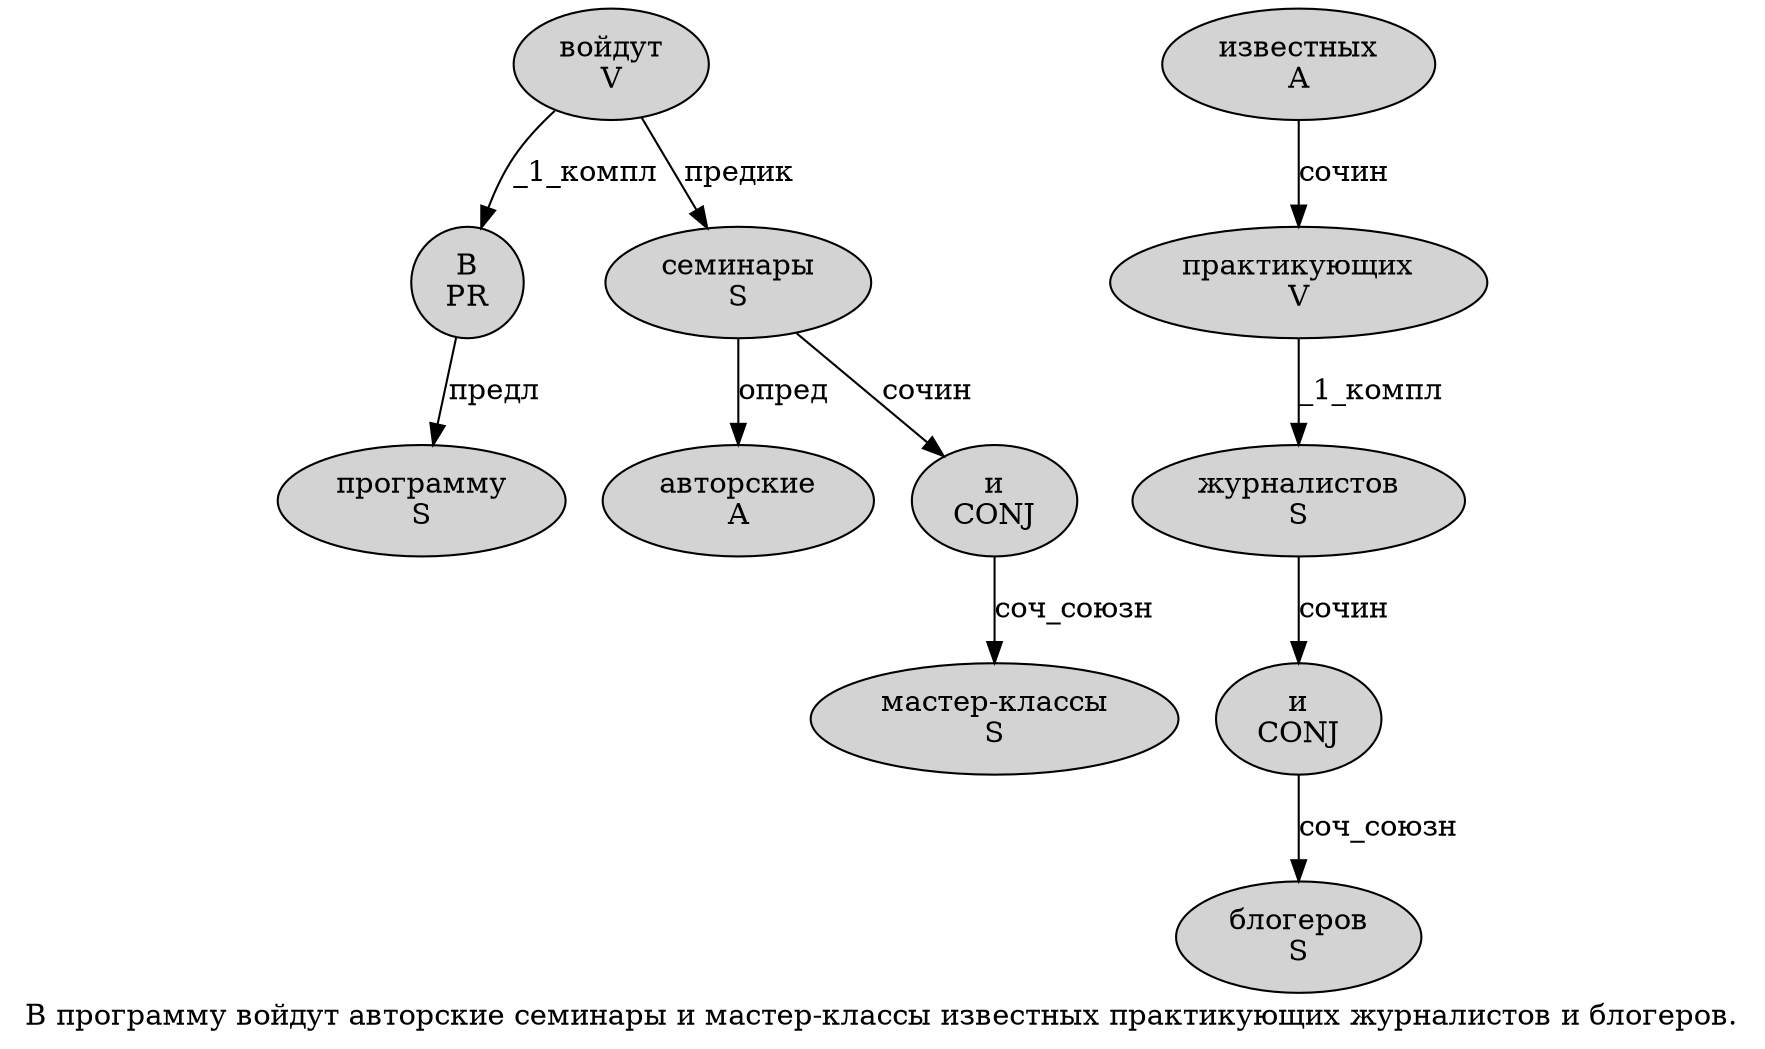 digraph SENTENCE_327 {
	graph [label="В программу войдут авторские семинары и мастер-классы известных практикующих журналистов и блогеров."]
	node [style=filled]
		0 [label="В
PR" color="" fillcolor=lightgray penwidth=1 shape=ellipse]
		1 [label="программу
S" color="" fillcolor=lightgray penwidth=1 shape=ellipse]
		2 [label="войдут
V" color="" fillcolor=lightgray penwidth=1 shape=ellipse]
		3 [label="авторские
A" color="" fillcolor=lightgray penwidth=1 shape=ellipse]
		4 [label="семинары
S" color="" fillcolor=lightgray penwidth=1 shape=ellipse]
		5 [label="и
CONJ" color="" fillcolor=lightgray penwidth=1 shape=ellipse]
		6 [label="мастер-классы
S" color="" fillcolor=lightgray penwidth=1 shape=ellipse]
		7 [label="известных
A" color="" fillcolor=lightgray penwidth=1 shape=ellipse]
		8 [label="практикующих
V" color="" fillcolor=lightgray penwidth=1 shape=ellipse]
		9 [label="журналистов
S" color="" fillcolor=lightgray penwidth=1 shape=ellipse]
		10 [label="и
CONJ" color="" fillcolor=lightgray penwidth=1 shape=ellipse]
		11 [label="блогеров
S" color="" fillcolor=lightgray penwidth=1 shape=ellipse]
			8 -> 9 [label="_1_компл"]
			7 -> 8 [label="сочин"]
			4 -> 3 [label="опред"]
			4 -> 5 [label="сочин"]
			2 -> 0 [label="_1_компл"]
			2 -> 4 [label="предик"]
			9 -> 10 [label="сочин"]
			0 -> 1 [label="предл"]
			5 -> 6 [label="соч_союзн"]
			10 -> 11 [label="соч_союзн"]
}